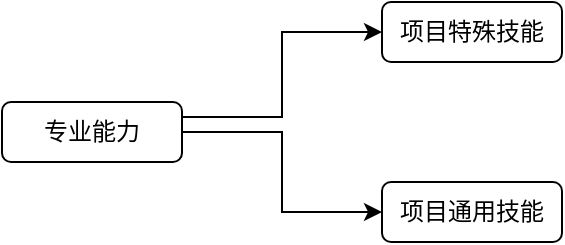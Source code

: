 <mxfile version="13.9.2" type="github">
  <diagram name="Page-1" id="b7a7eaba-c6c5-6fbe-34ae-1d3a4219ac39">
    <mxGraphModel dx="782" dy="469" grid="1" gridSize="10" guides="1" tooltips="1" connect="1" arrows="1" fold="1" page="1" pageScale="1.5" pageWidth="1169" pageHeight="826" background="#ffffff" math="0" shadow="0">
      <root>
        <mxCell id="0" style=";html=1;" />
        <mxCell id="1" style=";html=1;" parent="0" />
        <mxCell id="4G2GctbEYuqO2iwRU9gP-28" style="edgeStyle=orthogonalEdgeStyle;rounded=0;orthogonalLoop=1;jettySize=auto;html=1;exitX=1;exitY=0.5;exitDx=0;exitDy=0;entryX=0;entryY=0.5;entryDx=0;entryDy=0;" edge="1" parent="1" source="4G2GctbEYuqO2iwRU9gP-15" target="4G2GctbEYuqO2iwRU9gP-19">
          <mxGeometry relative="1" as="geometry" />
        </mxCell>
        <mxCell id="4G2GctbEYuqO2iwRU9gP-30" style="edgeStyle=orthogonalEdgeStyle;rounded=0;orthogonalLoop=1;jettySize=auto;html=1;exitX=1;exitY=0.25;exitDx=0;exitDy=0;entryX=0;entryY=0.5;entryDx=0;entryDy=0;" edge="1" parent="1" source="4G2GctbEYuqO2iwRU9gP-15" target="4G2GctbEYuqO2iwRU9gP-18">
          <mxGeometry relative="1" as="geometry" />
        </mxCell>
        <mxCell id="4G2GctbEYuqO2iwRU9gP-15" value="专业能力" style="rounded=1;whiteSpace=wrap;html=1;" vertex="1" parent="1">
          <mxGeometry x="60" y="70" width="90" height="30" as="geometry" />
        </mxCell>
        <mxCell id="4G2GctbEYuqO2iwRU9gP-18" value="项目特殊技能" style="rounded=1;whiteSpace=wrap;html=1;" vertex="1" parent="1">
          <mxGeometry x="250" y="20" width="90" height="30" as="geometry" />
        </mxCell>
        <mxCell id="4G2GctbEYuqO2iwRU9gP-19" value="项目通用技能" style="rounded=1;whiteSpace=wrap;html=1;" vertex="1" parent="1">
          <mxGeometry x="250" y="110" width="90" height="30" as="geometry" />
        </mxCell>
      </root>
    </mxGraphModel>
  </diagram>
</mxfile>
